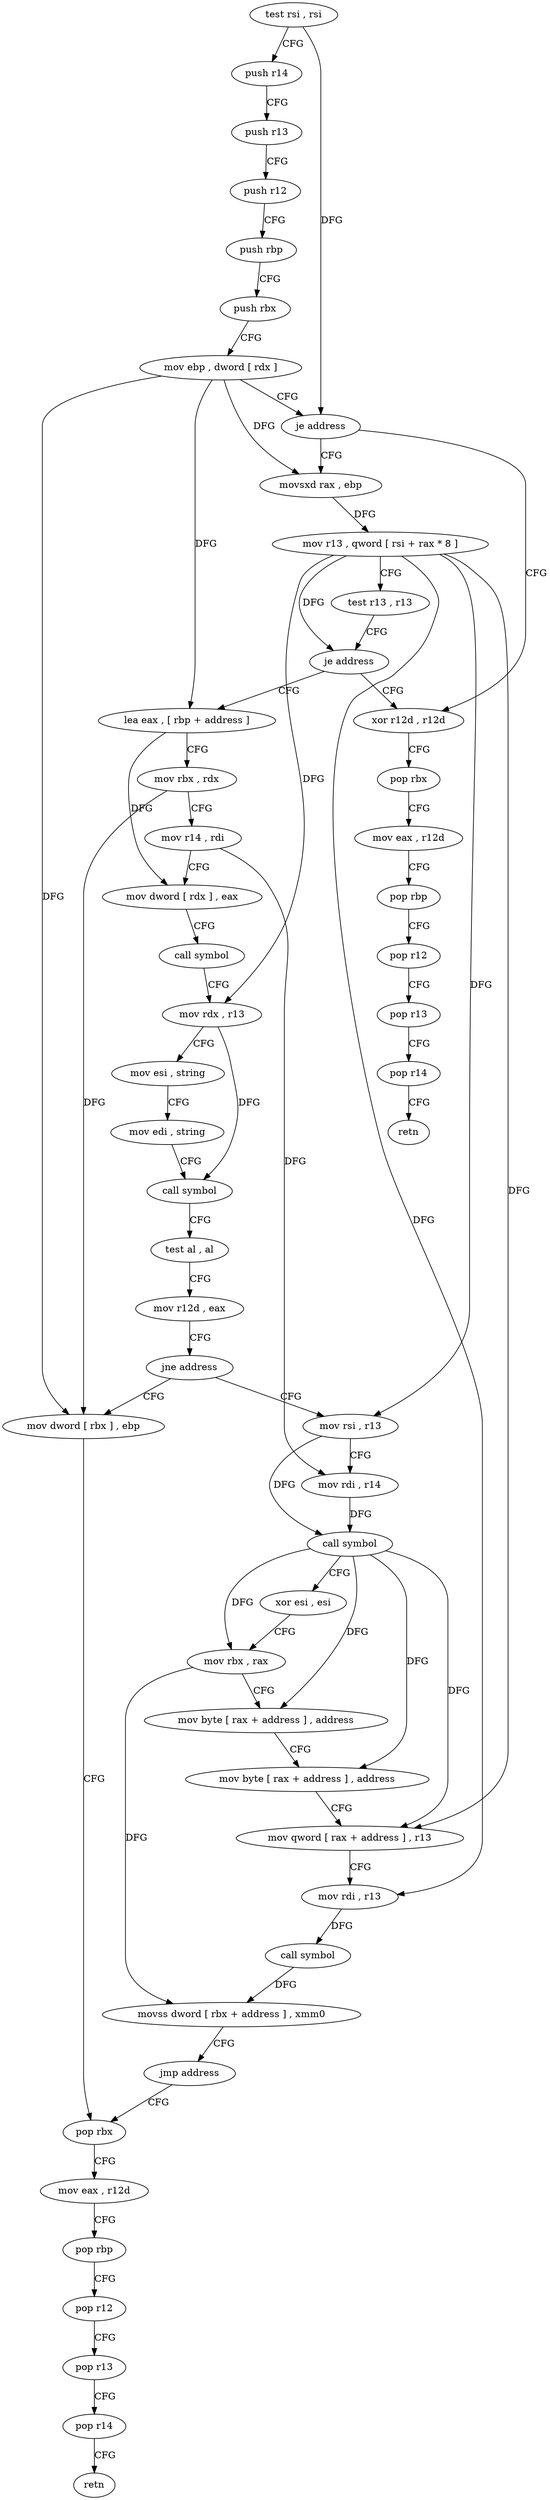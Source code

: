 digraph "func" {
"4254480" [label = "test rsi , rsi" ]
"4254483" [label = "push r14" ]
"4254485" [label = "push r13" ]
"4254487" [label = "push r12" ]
"4254489" [label = "push rbp" ]
"4254490" [label = "push rbx" ]
"4254491" [label = "mov ebp , dword [ rdx ]" ]
"4254493" [label = "je address" ]
"4254568" [label = "xor r12d , r12d" ]
"4254495" [label = "movsxd rax , ebp" ]
"4254571" [label = "pop rbx" ]
"4254572" [label = "mov eax , r12d" ]
"4254575" [label = "pop rbp" ]
"4254576" [label = "pop r12" ]
"4254578" [label = "pop r13" ]
"4254580" [label = "pop r14" ]
"4254582" [label = "retn" ]
"4254498" [label = "mov r13 , qword [ rsi + rax * 8 ]" ]
"4254502" [label = "test r13 , r13" ]
"4254505" [label = "je address" ]
"4254507" [label = "lea eax , [ rbp + address ]" ]
"4254510" [label = "mov rbx , rdx" ]
"4254513" [label = "mov r14 , rdi" ]
"4254516" [label = "mov dword [ rdx ] , eax" ]
"4254518" [label = "call symbol" ]
"4254523" [label = "mov rdx , r13" ]
"4254526" [label = "mov esi , string" ]
"4254531" [label = "mov edi , string" ]
"4254536" [label = "call symbol" ]
"4254541" [label = "test al , al" ]
"4254543" [label = "mov r12d , eax" ]
"4254546" [label = "jne address" ]
"4254592" [label = "mov rsi , r13" ]
"4254548" [label = "mov dword [ rbx ] , ebp" ]
"4254595" [label = "mov rdi , r14" ]
"4254598" [label = "call symbol" ]
"4254603" [label = "xor esi , esi" ]
"4254605" [label = "mov rbx , rax" ]
"4254608" [label = "mov byte [ rax + address ] , address" ]
"4254612" [label = "mov byte [ rax + address ] , address" ]
"4254616" [label = "mov qword [ rax + address ] , r13" ]
"4254620" [label = "mov rdi , r13" ]
"4254623" [label = "call symbol" ]
"4254628" [label = "movss dword [ rbx + address ] , xmm0" ]
"4254633" [label = "jmp address" ]
"4254550" [label = "pop rbx" ]
"4254551" [label = "mov eax , r12d" ]
"4254554" [label = "pop rbp" ]
"4254555" [label = "pop r12" ]
"4254557" [label = "pop r13" ]
"4254559" [label = "pop r14" ]
"4254561" [label = "retn" ]
"4254480" -> "4254483" [ label = "CFG" ]
"4254480" -> "4254493" [ label = "DFG" ]
"4254483" -> "4254485" [ label = "CFG" ]
"4254485" -> "4254487" [ label = "CFG" ]
"4254487" -> "4254489" [ label = "CFG" ]
"4254489" -> "4254490" [ label = "CFG" ]
"4254490" -> "4254491" [ label = "CFG" ]
"4254491" -> "4254493" [ label = "CFG" ]
"4254491" -> "4254495" [ label = "DFG" ]
"4254491" -> "4254507" [ label = "DFG" ]
"4254491" -> "4254548" [ label = "DFG" ]
"4254493" -> "4254568" [ label = "CFG" ]
"4254493" -> "4254495" [ label = "CFG" ]
"4254568" -> "4254571" [ label = "CFG" ]
"4254495" -> "4254498" [ label = "DFG" ]
"4254571" -> "4254572" [ label = "CFG" ]
"4254572" -> "4254575" [ label = "CFG" ]
"4254575" -> "4254576" [ label = "CFG" ]
"4254576" -> "4254578" [ label = "CFG" ]
"4254578" -> "4254580" [ label = "CFG" ]
"4254580" -> "4254582" [ label = "CFG" ]
"4254498" -> "4254502" [ label = "CFG" ]
"4254498" -> "4254505" [ label = "DFG" ]
"4254498" -> "4254523" [ label = "DFG" ]
"4254498" -> "4254592" [ label = "DFG" ]
"4254498" -> "4254616" [ label = "DFG" ]
"4254498" -> "4254620" [ label = "DFG" ]
"4254502" -> "4254505" [ label = "CFG" ]
"4254505" -> "4254568" [ label = "CFG" ]
"4254505" -> "4254507" [ label = "CFG" ]
"4254507" -> "4254510" [ label = "CFG" ]
"4254507" -> "4254516" [ label = "DFG" ]
"4254510" -> "4254513" [ label = "CFG" ]
"4254510" -> "4254548" [ label = "DFG" ]
"4254513" -> "4254516" [ label = "CFG" ]
"4254513" -> "4254595" [ label = "DFG" ]
"4254516" -> "4254518" [ label = "CFG" ]
"4254518" -> "4254523" [ label = "CFG" ]
"4254523" -> "4254526" [ label = "CFG" ]
"4254523" -> "4254536" [ label = "DFG" ]
"4254526" -> "4254531" [ label = "CFG" ]
"4254531" -> "4254536" [ label = "CFG" ]
"4254536" -> "4254541" [ label = "CFG" ]
"4254541" -> "4254543" [ label = "CFG" ]
"4254543" -> "4254546" [ label = "CFG" ]
"4254546" -> "4254592" [ label = "CFG" ]
"4254546" -> "4254548" [ label = "CFG" ]
"4254592" -> "4254595" [ label = "CFG" ]
"4254592" -> "4254598" [ label = "DFG" ]
"4254548" -> "4254550" [ label = "CFG" ]
"4254595" -> "4254598" [ label = "DFG" ]
"4254598" -> "4254603" [ label = "CFG" ]
"4254598" -> "4254605" [ label = "DFG" ]
"4254598" -> "4254608" [ label = "DFG" ]
"4254598" -> "4254612" [ label = "DFG" ]
"4254598" -> "4254616" [ label = "DFG" ]
"4254603" -> "4254605" [ label = "CFG" ]
"4254605" -> "4254608" [ label = "CFG" ]
"4254605" -> "4254628" [ label = "DFG" ]
"4254608" -> "4254612" [ label = "CFG" ]
"4254612" -> "4254616" [ label = "CFG" ]
"4254616" -> "4254620" [ label = "CFG" ]
"4254620" -> "4254623" [ label = "DFG" ]
"4254623" -> "4254628" [ label = "DFG" ]
"4254628" -> "4254633" [ label = "CFG" ]
"4254633" -> "4254550" [ label = "CFG" ]
"4254550" -> "4254551" [ label = "CFG" ]
"4254551" -> "4254554" [ label = "CFG" ]
"4254554" -> "4254555" [ label = "CFG" ]
"4254555" -> "4254557" [ label = "CFG" ]
"4254557" -> "4254559" [ label = "CFG" ]
"4254559" -> "4254561" [ label = "CFG" ]
}
